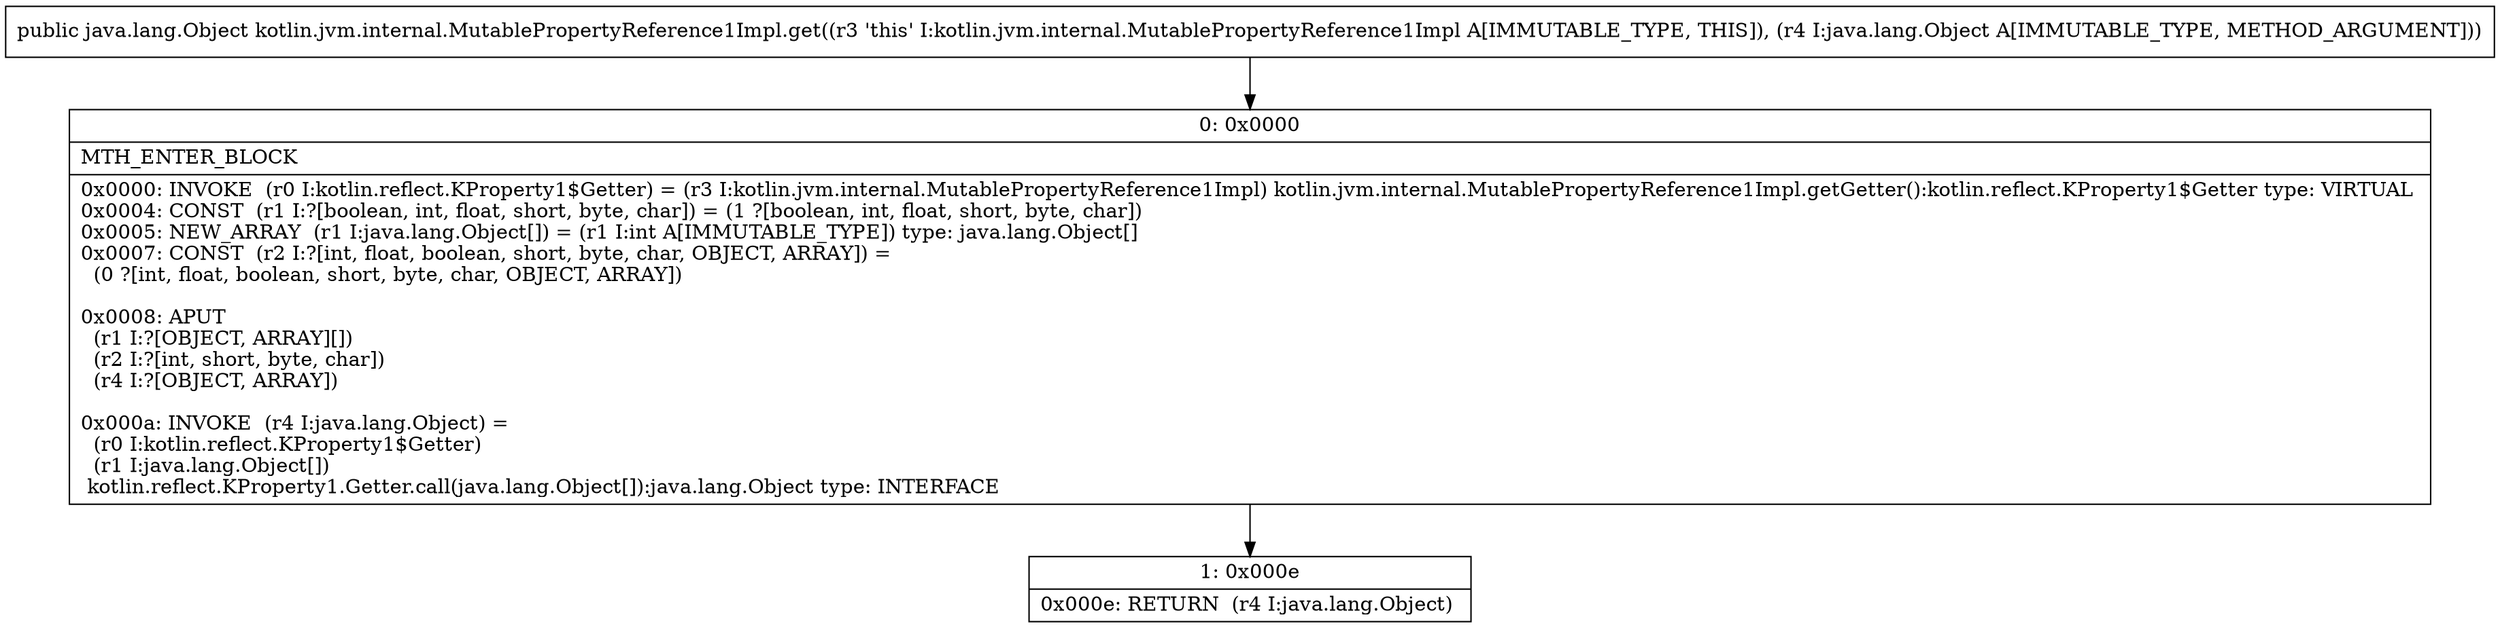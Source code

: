 digraph "CFG forkotlin.jvm.internal.MutablePropertyReference1Impl.get(Ljava\/lang\/Object;)Ljava\/lang\/Object;" {
Node_0 [shape=record,label="{0\:\ 0x0000|MTH_ENTER_BLOCK\l|0x0000: INVOKE  (r0 I:kotlin.reflect.KProperty1$Getter) = (r3 I:kotlin.jvm.internal.MutablePropertyReference1Impl) kotlin.jvm.internal.MutablePropertyReference1Impl.getGetter():kotlin.reflect.KProperty1$Getter type: VIRTUAL \l0x0004: CONST  (r1 I:?[boolean, int, float, short, byte, char]) = (1 ?[boolean, int, float, short, byte, char]) \l0x0005: NEW_ARRAY  (r1 I:java.lang.Object[]) = (r1 I:int A[IMMUTABLE_TYPE]) type: java.lang.Object[] \l0x0007: CONST  (r2 I:?[int, float, boolean, short, byte, char, OBJECT, ARRAY]) = \l  (0 ?[int, float, boolean, short, byte, char, OBJECT, ARRAY])\l \l0x0008: APUT  \l  (r1 I:?[OBJECT, ARRAY][])\l  (r2 I:?[int, short, byte, char])\l  (r4 I:?[OBJECT, ARRAY])\l \l0x000a: INVOKE  (r4 I:java.lang.Object) = \l  (r0 I:kotlin.reflect.KProperty1$Getter)\l  (r1 I:java.lang.Object[])\l kotlin.reflect.KProperty1.Getter.call(java.lang.Object[]):java.lang.Object type: INTERFACE \l}"];
Node_1 [shape=record,label="{1\:\ 0x000e|0x000e: RETURN  (r4 I:java.lang.Object) \l}"];
MethodNode[shape=record,label="{public java.lang.Object kotlin.jvm.internal.MutablePropertyReference1Impl.get((r3 'this' I:kotlin.jvm.internal.MutablePropertyReference1Impl A[IMMUTABLE_TYPE, THIS]), (r4 I:java.lang.Object A[IMMUTABLE_TYPE, METHOD_ARGUMENT])) }"];
MethodNode -> Node_0;
Node_0 -> Node_1;
}

